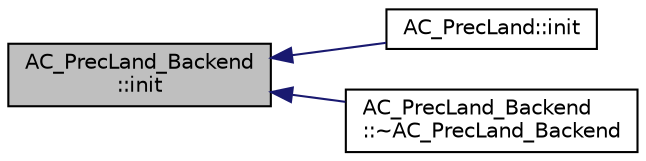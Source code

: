 digraph "AC_PrecLand_Backend::init"
{
 // INTERACTIVE_SVG=YES
  edge [fontname="Helvetica",fontsize="10",labelfontname="Helvetica",labelfontsize="10"];
  node [fontname="Helvetica",fontsize="10",shape=record];
  rankdir="LR";
  Node1 [label="AC_PrecLand_Backend\l::init",height=0.2,width=0.4,color="black", fillcolor="grey75", style="filled", fontcolor="black"];
  Node1 -> Node2 [dir="back",color="midnightblue",fontsize="10",style="solid",fontname="Helvetica"];
  Node2 [label="AC_PrecLand::init",height=0.2,width=0.4,color="black", fillcolor="white", style="filled",URL="$classAC__PrecLand.html#a2d503b918cc6419816b8ed1a935e1d58"];
  Node1 -> Node3 [dir="back",color="midnightblue",fontsize="10",style="solid",fontname="Helvetica"];
  Node3 [label="AC_PrecLand_Backend\l::~AC_PrecLand_Backend",height=0.2,width=0.4,color="black", fillcolor="white", style="filled",URL="$classAC__PrecLand__Backend.html#a03fcb9935feb80688fd24849b780abbd"];
}
